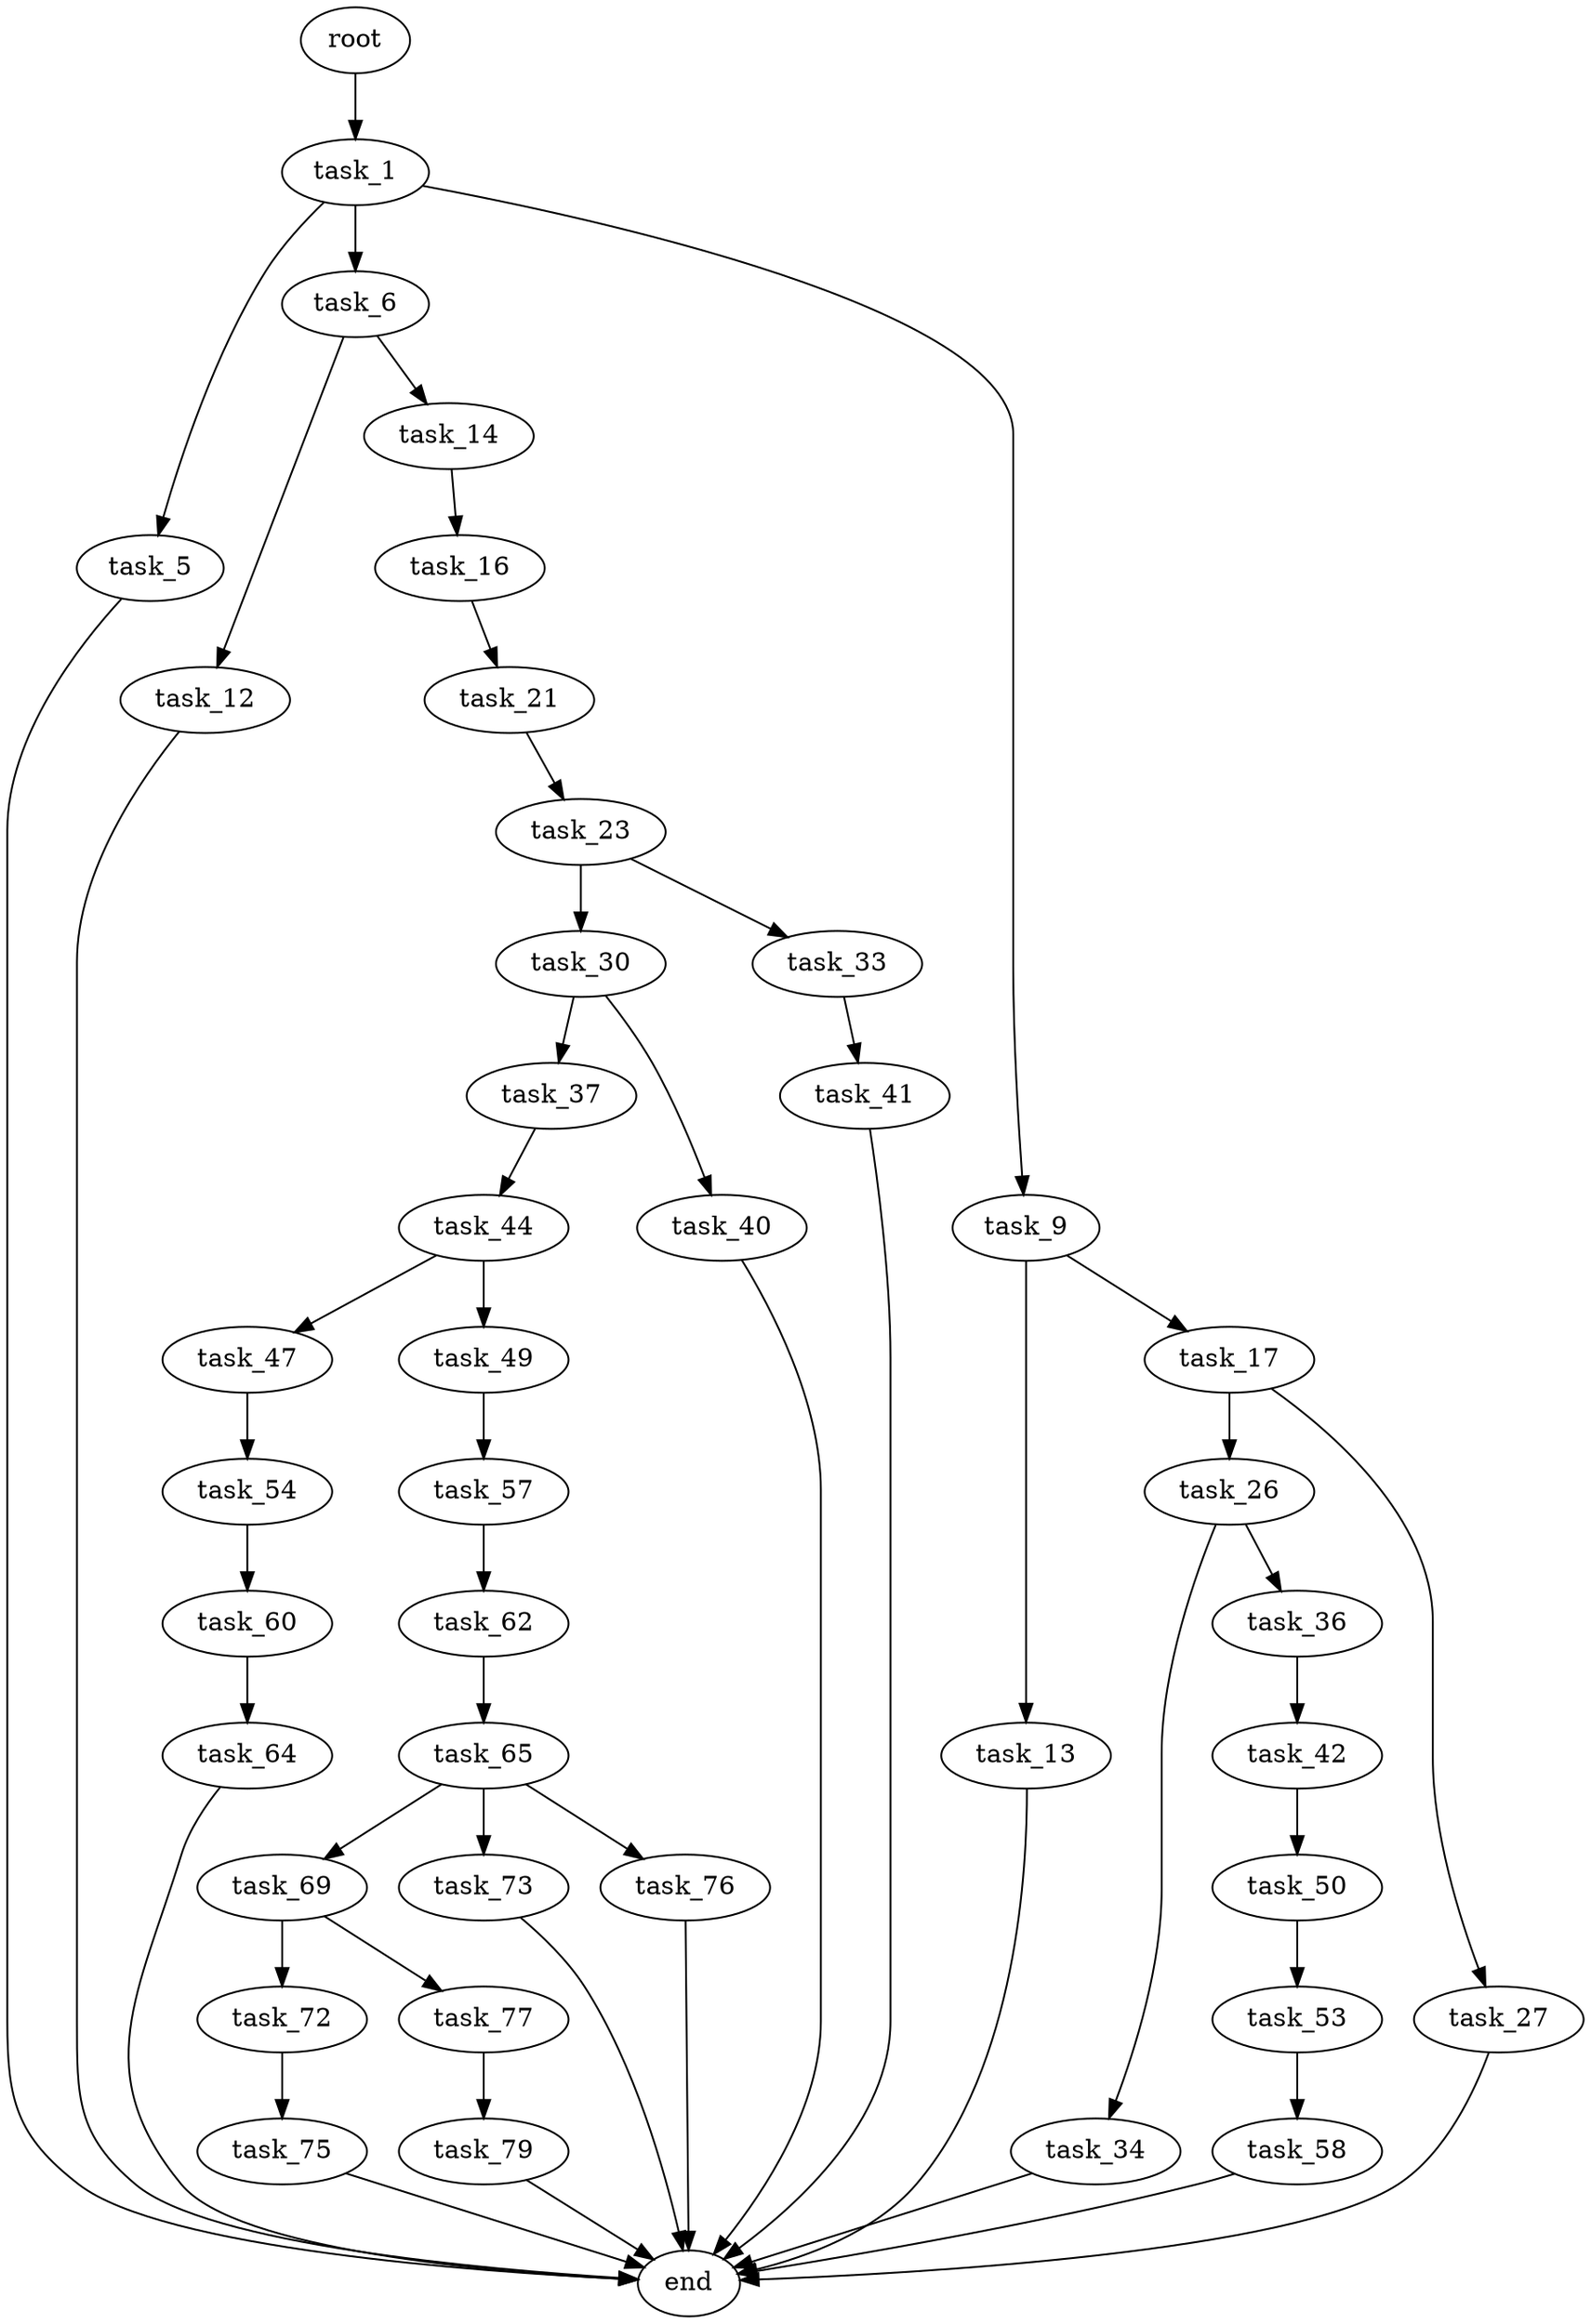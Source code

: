 digraph G {
  root [size="0.000000"];
  task_1 [size="100097970943.000000"];
  task_5 [size="8672221761.000000"];
  task_6 [size="41982364128.000000"];
  task_9 [size="25213624370.000000"];
  task_12 [size="18449692987.000000"];
  task_13 [size="28991029248.000000"];
  task_14 [size="2273239587.000000"];
  task_16 [size="368293445632.000000"];
  task_17 [size="3593786106.000000"];
  task_21 [size="32817426436.000000"];
  task_23 [size="17456940805.000000"];
  task_26 [size="13560884699.000000"];
  task_27 [size="198939335716.000000"];
  task_30 [size="28991029248.000000"];
  task_33 [size="1073741824000.000000"];
  task_34 [size="1044132575.000000"];
  task_36 [size="1051329387347.000000"];
  task_37 [size="8589934592.000000"];
  task_40 [size="28991029248.000000"];
  task_41 [size="1073741824000.000000"];
  task_42 [size="368293445632.000000"];
  task_44 [size="21360219073.000000"];
  task_47 [size="618882759252.000000"];
  task_49 [size="549755813888.000000"];
  task_50 [size="549755813888.000000"];
  task_53 [size="335951574.000000"];
  task_54 [size="24111297019.000000"];
  task_57 [size="662630492076.000000"];
  task_58 [size="29677403137.000000"];
  task_60 [size="181788136438.000000"];
  task_62 [size="16419057711.000000"];
  task_64 [size="368293445632.000000"];
  task_65 [size="133625691971.000000"];
  task_69 [size="368293445632.000000"];
  task_72 [size="8683854352.000000"];
  task_73 [size="173471614953.000000"];
  task_75 [size="40997618077.000000"];
  task_76 [size="214105876849.000000"];
  task_77 [size="8589934592.000000"];
  task_79 [size="68719476736.000000"];
  end [size="0.000000"];

  root -> task_1 [size="1.000000"];
  task_1 -> task_5 [size="134217728.000000"];
  task_1 -> task_6 [size="134217728.000000"];
  task_1 -> task_9 [size="134217728.000000"];
  task_5 -> end [size="1.000000"];
  task_6 -> task_12 [size="679477248.000000"];
  task_6 -> task_14 [size="679477248.000000"];
  task_9 -> task_13 [size="679477248.000000"];
  task_9 -> task_17 [size="679477248.000000"];
  task_12 -> end [size="1.000000"];
  task_13 -> end [size="1.000000"];
  task_14 -> task_16 [size="134217728.000000"];
  task_16 -> task_21 [size="411041792.000000"];
  task_17 -> task_26 [size="75497472.000000"];
  task_17 -> task_27 [size="75497472.000000"];
  task_21 -> task_23 [size="536870912.000000"];
  task_23 -> task_30 [size="301989888.000000"];
  task_23 -> task_33 [size="301989888.000000"];
  task_26 -> task_34 [size="838860800.000000"];
  task_26 -> task_36 [size="838860800.000000"];
  task_27 -> end [size="1.000000"];
  task_30 -> task_37 [size="75497472.000000"];
  task_30 -> task_40 [size="75497472.000000"];
  task_33 -> task_41 [size="838860800.000000"];
  task_34 -> end [size="1.000000"];
  task_36 -> task_42 [size="679477248.000000"];
  task_37 -> task_44 [size="33554432.000000"];
  task_40 -> end [size="1.000000"];
  task_41 -> end [size="1.000000"];
  task_42 -> task_50 [size="411041792.000000"];
  task_44 -> task_47 [size="33554432.000000"];
  task_44 -> task_49 [size="33554432.000000"];
  task_47 -> task_54 [size="838860800.000000"];
  task_49 -> task_57 [size="536870912.000000"];
  task_50 -> task_53 [size="536870912.000000"];
  task_53 -> task_58 [size="33554432.000000"];
  task_54 -> task_60 [size="536870912.000000"];
  task_57 -> task_62 [size="679477248.000000"];
  task_58 -> end [size="1.000000"];
  task_60 -> task_64 [size="209715200.000000"];
  task_62 -> task_65 [size="411041792.000000"];
  task_64 -> end [size="1.000000"];
  task_65 -> task_69 [size="209715200.000000"];
  task_65 -> task_73 [size="209715200.000000"];
  task_65 -> task_76 [size="209715200.000000"];
  task_69 -> task_72 [size="411041792.000000"];
  task_69 -> task_77 [size="411041792.000000"];
  task_72 -> task_75 [size="209715200.000000"];
  task_73 -> end [size="1.000000"];
  task_75 -> end [size="1.000000"];
  task_76 -> end [size="1.000000"];
  task_77 -> task_79 [size="33554432.000000"];
  task_79 -> end [size="1.000000"];
}
